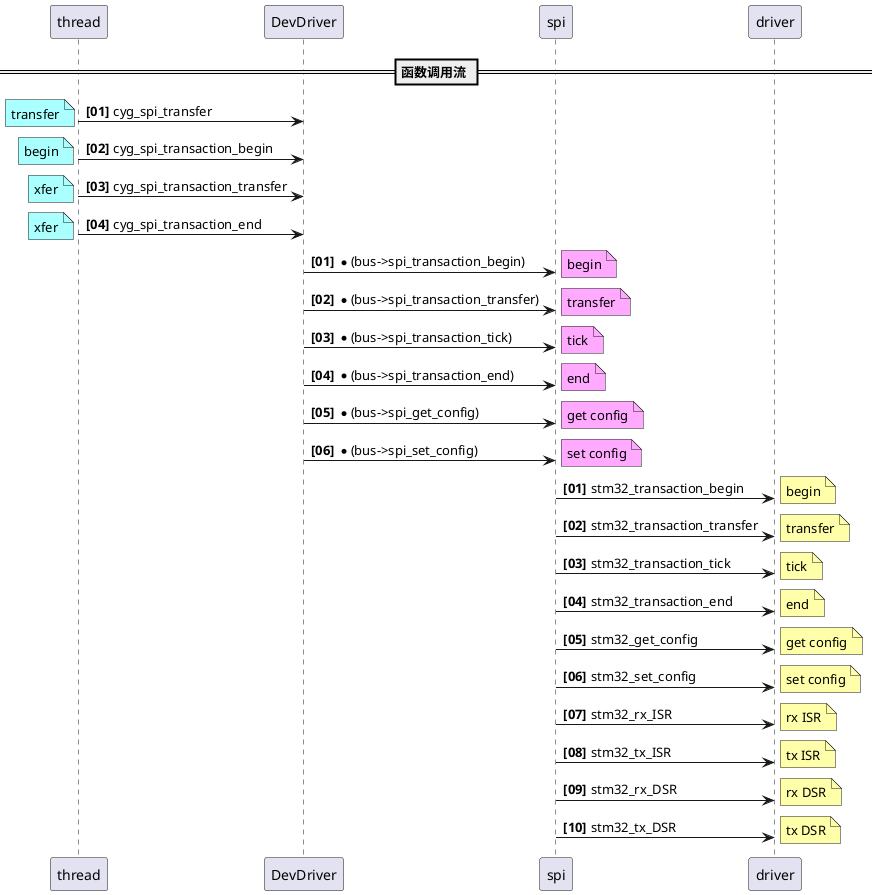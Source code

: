 @startuml
== 函数调用流 ==
autonumber "<b>[00]"
thread -> DevDriver :  cyg_spi_transfer
note left #AAFFFF: transfer
thread -> DevDriver :  cyg_spi_transaction_begin
note left #AAFFFF: begin
thread -> DevDriver :  cyg_spi_transaction_transfer
note left #AAFFFF: xfer
thread -> DevDriver :  cyg_spi_transaction_end
note left #AAFFFF: xfer

autonumber "<b>[00]"
DevDriver -> "spi" :  *(bus->spi_transaction_begin)
note right #FFAAFF: begin
DevDriver -> "spi" :  *(bus->spi_transaction_transfer)
note right #FFAAFF: transfer
DevDriver -> "spi" :  *(bus->spi_transaction_tick)
note right #FFAAFF: tick
DevDriver -> "spi" :  *(bus->spi_transaction_end)
note right #FFAAFF: end
DevDriver -> "spi" :  *(bus->spi_get_config)
note right #FFAAFF: get config
DevDriver -> "spi" :  *(bus->spi_set_config)
note right #FFAAFF: set config

autonumber "<b>[00]"
"spi" -> "driver" :  stm32_transaction_begin
note right #FFFFAA: begin
"spi" -> "driver" :  stm32_transaction_transfer
note right #FFFFAA: transfer
"spi" -> "driver" :  stm32_transaction_tick
note right #FFFFAA: tick
"spi" -> "driver" :  stm32_transaction_end
note right #FFFFAA: end
"spi" -> "driver" :  stm32_get_config
note right #FFFFAA: get config
"spi" -> "driver" :  stm32_set_config
note right #FFFFAA: set config
"spi" -> "driver" :  stm32_rx_ISR
note right #FFFFAA: rx ISR
"spi" -> "driver" :  stm32_tx_ISR
note right #FFFFAA: tx ISR
"spi" -> "driver" :  stm32_rx_DSR
note right #FFFFAA: rx DSR
"spi" -> "driver" :  stm32_tx_DSR
note right #FFFFAA: tx DSR

@enduml